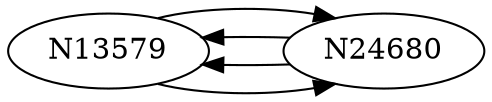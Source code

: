 digraph G { rankdir=LR; node [shape=oval];
node0 [label="N13579"];
node1 [label="N24680"];
node0 -> node1;
node1 -> node0;
node1 -> node0;
node0 -> node1;
 }